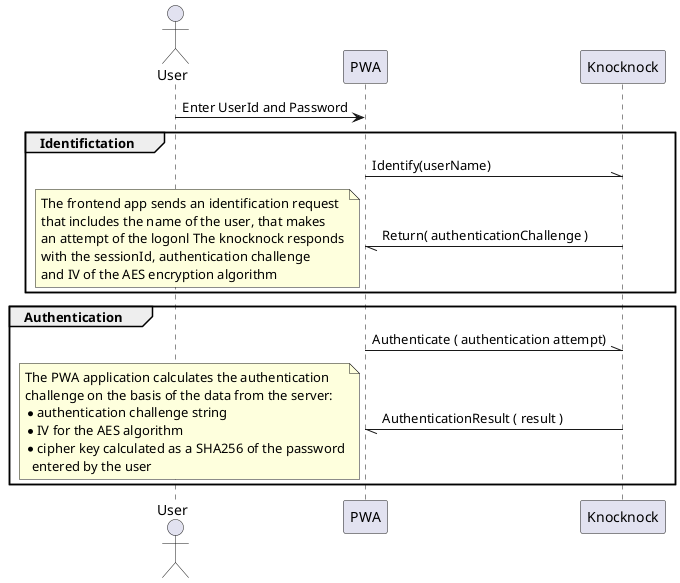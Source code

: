 @startuml
actor       User       as user
participant PWA as frontend
participant Knocknock as knck


user -> frontend : Enter UserId and Password
group Identifictation
frontend -\\ knck : Identify(userName)
knck -// frontend  : Return( authenticationChallenge )

note left
The frontend app sends an identification request
that includes the name of the user, that makes
an attempt of the logonl The knocknock responds
with the sessionId, authentication challenge
and IV of the AES encryption algorithm
end note
end
group Authentication
frontend -\\ knck : Authenticate ( authentication attempt)
knck -// frontend  : AuthenticationResult ( result )
note left
The PWA application calculates the authentication
challenge on the basis of the data from the server:
* authentication challenge string
* IV for the AES algorithm
* cipher key calculated as a SHA256 of the password 
  entered by the user
end note
end
@enduml